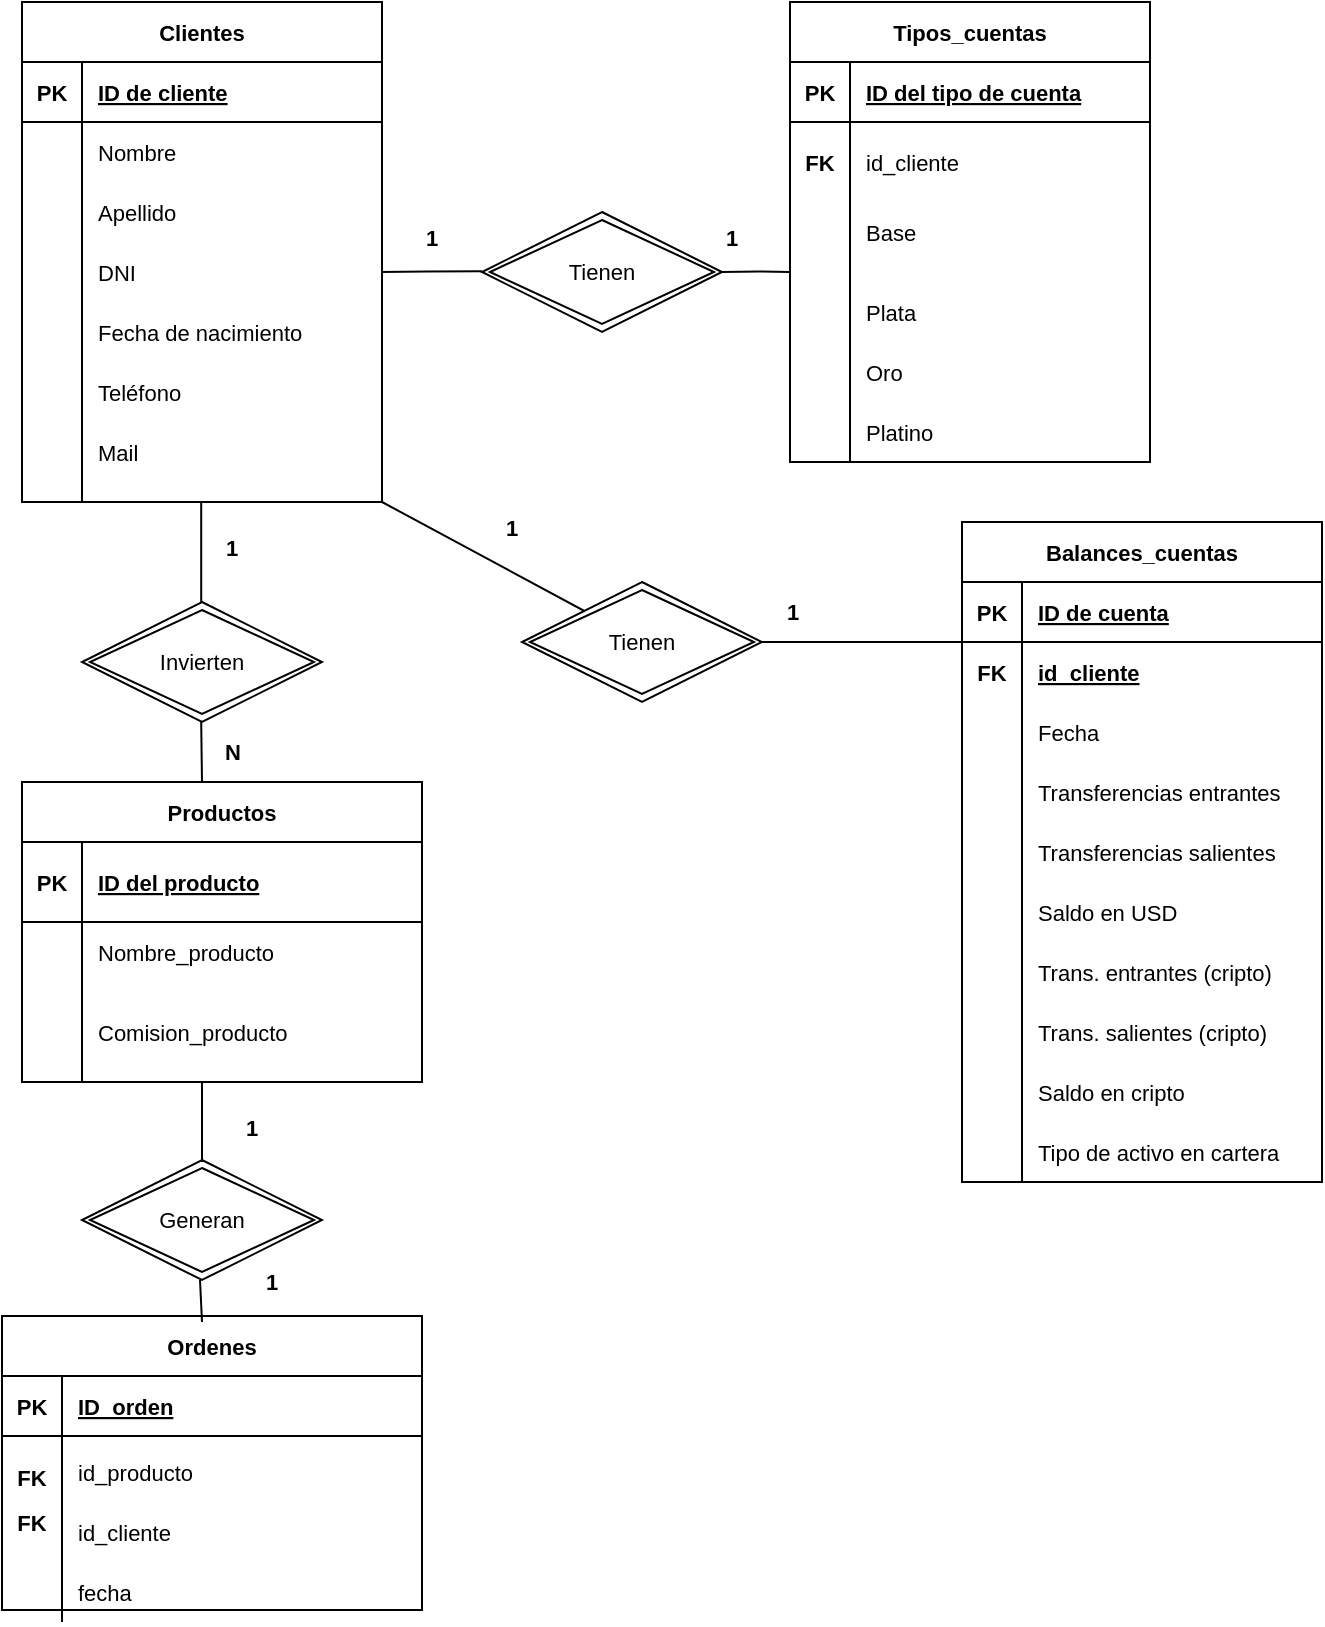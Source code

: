 <mxfile version="20.3.0" type="github">
  <diagram id="ckzgcsahci8-rYzXFJDU" name="Página-1">
    <mxGraphModel dx="1562" dy="655" grid="1" gridSize="10" guides="1" tooltips="1" connect="1" arrows="1" fold="1" page="1" pageScale="1" pageWidth="827" pageHeight="1169" background="none" math="0" shadow="0">
      <root>
        <mxCell id="0" />
        <mxCell id="1" parent="0" />
        <mxCell id="NEdSUjGyFdrofW01_IVh-4" value="Clientes" style="shape=table;startSize=30;container=1;collapsible=1;childLayout=tableLayout;fixedRows=1;rowLines=0;fontStyle=1;align=center;resizeLast=1;fontSize=11;" parent="1" vertex="1">
          <mxGeometry x="30" y="10" width="180" height="250" as="geometry">
            <mxRectangle x="30" y="10" width="50" height="30" as="alternateBounds" />
          </mxGeometry>
        </mxCell>
        <mxCell id="NEdSUjGyFdrofW01_IVh-5" value="" style="shape=tableRow;horizontal=0;startSize=0;swimlaneHead=0;swimlaneBody=0;fillColor=none;collapsible=0;dropTarget=0;points=[[0,0.5],[1,0.5]];portConstraint=eastwest;top=0;left=0;right=0;bottom=1;fontSize=11;" parent="NEdSUjGyFdrofW01_IVh-4" vertex="1">
          <mxGeometry y="30" width="180" height="30" as="geometry" />
        </mxCell>
        <mxCell id="NEdSUjGyFdrofW01_IVh-6" value="PK" style="shape=partialRectangle;connectable=0;fillColor=none;top=0;left=0;bottom=0;right=0;fontStyle=1;overflow=hidden;fontSize=11;" parent="NEdSUjGyFdrofW01_IVh-5" vertex="1">
          <mxGeometry width="30" height="30" as="geometry">
            <mxRectangle width="30" height="30" as="alternateBounds" />
          </mxGeometry>
        </mxCell>
        <mxCell id="NEdSUjGyFdrofW01_IVh-7" value="ID de cliente" style="shape=partialRectangle;connectable=0;fillColor=none;top=0;left=0;bottom=0;right=0;align=left;spacingLeft=6;fontStyle=5;overflow=hidden;fontSize=11;" parent="NEdSUjGyFdrofW01_IVh-5" vertex="1">
          <mxGeometry x="30" width="150" height="30" as="geometry">
            <mxRectangle width="150" height="30" as="alternateBounds" />
          </mxGeometry>
        </mxCell>
        <mxCell id="NEdSUjGyFdrofW01_IVh-8" value="" style="shape=tableRow;horizontal=0;startSize=0;swimlaneHead=0;swimlaneBody=0;fillColor=none;collapsible=0;dropTarget=0;points=[[0,0.5],[1,0.5]];portConstraint=eastwest;top=0;left=0;right=0;bottom=0;fontSize=11;" parent="NEdSUjGyFdrofW01_IVh-4" vertex="1">
          <mxGeometry y="60" width="180" height="30" as="geometry" />
        </mxCell>
        <mxCell id="NEdSUjGyFdrofW01_IVh-9" value="" style="shape=partialRectangle;connectable=0;fillColor=none;top=0;left=0;bottom=0;right=0;editable=1;overflow=hidden;fontSize=11;" parent="NEdSUjGyFdrofW01_IVh-8" vertex="1">
          <mxGeometry width="30" height="30" as="geometry">
            <mxRectangle width="30" height="30" as="alternateBounds" />
          </mxGeometry>
        </mxCell>
        <mxCell id="NEdSUjGyFdrofW01_IVh-10" value="Nombre" style="shape=partialRectangle;connectable=0;fillColor=none;top=0;left=0;bottom=0;right=0;align=left;spacingLeft=6;overflow=hidden;fontSize=11;" parent="NEdSUjGyFdrofW01_IVh-8" vertex="1">
          <mxGeometry x="30" width="150" height="30" as="geometry">
            <mxRectangle width="150" height="30" as="alternateBounds" />
          </mxGeometry>
        </mxCell>
        <mxCell id="NEdSUjGyFdrofW01_IVh-11" value="" style="shape=tableRow;horizontal=0;startSize=0;swimlaneHead=0;swimlaneBody=0;fillColor=none;collapsible=0;dropTarget=0;points=[[0,0.5],[1,0.5]];portConstraint=eastwest;top=0;left=0;right=0;bottom=0;fontSize=11;" parent="NEdSUjGyFdrofW01_IVh-4" vertex="1">
          <mxGeometry y="90" width="180" height="30" as="geometry" />
        </mxCell>
        <mxCell id="NEdSUjGyFdrofW01_IVh-12" value="" style="shape=partialRectangle;connectable=0;fillColor=none;top=0;left=0;bottom=0;right=0;editable=1;overflow=hidden;fontSize=11;" parent="NEdSUjGyFdrofW01_IVh-11" vertex="1">
          <mxGeometry width="30" height="30" as="geometry">
            <mxRectangle width="30" height="30" as="alternateBounds" />
          </mxGeometry>
        </mxCell>
        <mxCell id="NEdSUjGyFdrofW01_IVh-13" value="Apellido" style="shape=partialRectangle;connectable=0;fillColor=none;top=0;left=0;bottom=0;right=0;align=left;spacingLeft=6;overflow=hidden;fontSize=11;" parent="NEdSUjGyFdrofW01_IVh-11" vertex="1">
          <mxGeometry x="30" width="150" height="30" as="geometry">
            <mxRectangle width="150" height="30" as="alternateBounds" />
          </mxGeometry>
        </mxCell>
        <mxCell id="NEdSUjGyFdrofW01_IVh-14" value="" style="shape=tableRow;horizontal=0;startSize=0;swimlaneHead=0;swimlaneBody=0;fillColor=none;collapsible=0;dropTarget=0;points=[[0,0.5],[1,0.5]];portConstraint=eastwest;top=0;left=0;right=0;bottom=0;fontSize=11;" parent="NEdSUjGyFdrofW01_IVh-4" vertex="1">
          <mxGeometry y="120" width="180" height="30" as="geometry" />
        </mxCell>
        <mxCell id="NEdSUjGyFdrofW01_IVh-15" value="" style="shape=partialRectangle;connectable=0;fillColor=none;top=0;left=0;bottom=0;right=0;editable=1;overflow=hidden;fontSize=11;" parent="NEdSUjGyFdrofW01_IVh-14" vertex="1">
          <mxGeometry width="30" height="30" as="geometry">
            <mxRectangle width="30" height="30" as="alternateBounds" />
          </mxGeometry>
        </mxCell>
        <mxCell id="NEdSUjGyFdrofW01_IVh-16" value="DNI" style="shape=partialRectangle;connectable=0;fillColor=none;top=0;left=0;bottom=0;right=0;align=left;spacingLeft=6;overflow=hidden;fontSize=11;" parent="NEdSUjGyFdrofW01_IVh-14" vertex="1">
          <mxGeometry x="30" width="150" height="30" as="geometry">
            <mxRectangle width="150" height="30" as="alternateBounds" />
          </mxGeometry>
        </mxCell>
        <mxCell id="NEdSUjGyFdrofW01_IVh-29" value="" style="shape=partialRectangle;connectable=0;fillColor=none;top=0;left=0;bottom=0;right=0;editable=1;overflow=hidden;fontSize=11;" parent="1" vertex="1">
          <mxGeometry x="30" y="160" width="30" height="30" as="geometry">
            <mxRectangle width="30" height="30" as="alternateBounds" />
          </mxGeometry>
        </mxCell>
        <mxCell id="NEdSUjGyFdrofW01_IVh-43" value="" style="endArrow=none;html=1;rounded=0;fontSize=11;startSize=14;endSize=14;curved=1;" parent="1" edge="1">
          <mxGeometry relative="1" as="geometry">
            <mxPoint x="60" y="160" as="sourcePoint" />
            <mxPoint x="60" y="260" as="targetPoint" />
          </mxGeometry>
        </mxCell>
        <mxCell id="NEdSUjGyFdrofW01_IVh-44" value="Fecha de nacimiento" style="shape=partialRectangle;connectable=0;fillColor=none;top=0;left=0;bottom=0;right=0;align=left;spacingLeft=6;overflow=hidden;fontSize=11;" parent="1" vertex="1">
          <mxGeometry x="60" y="160" width="150" height="30" as="geometry">
            <mxRectangle width="150" height="30" as="alternateBounds" />
          </mxGeometry>
        </mxCell>
        <mxCell id="NEdSUjGyFdrofW01_IVh-45" value="Teléfono" style="shape=partialRectangle;connectable=0;fillColor=none;top=0;left=0;bottom=0;right=0;align=left;spacingLeft=6;overflow=hidden;fontSize=11;" parent="1" vertex="1">
          <mxGeometry x="60" y="190" width="150" height="30" as="geometry">
            <mxRectangle width="150" height="30" as="alternateBounds" />
          </mxGeometry>
        </mxCell>
        <mxCell id="NEdSUjGyFdrofW01_IVh-46" value="Mail" style="shape=partialRectangle;connectable=0;fillColor=none;top=0;left=0;bottom=0;right=0;align=left;spacingLeft=6;overflow=hidden;fontSize=11;" parent="1" vertex="1">
          <mxGeometry x="60" y="220" width="150" height="30" as="geometry">
            <mxRectangle width="150" height="30" as="alternateBounds" />
          </mxGeometry>
        </mxCell>
        <mxCell id="NEdSUjGyFdrofW01_IVh-68" value="Tienen" style="shape=rhombus;double=1;perimeter=rhombusPerimeter;whiteSpace=wrap;html=1;align=center;fontSize=11;" parent="1" vertex="1">
          <mxGeometry x="260" y="115" width="120" height="60" as="geometry" />
        </mxCell>
        <mxCell id="NEdSUjGyFdrofW01_IVh-75" value="" style="endArrow=none;html=1;rounded=0;fontSize=11;startSize=14;endSize=14;curved=1;exitX=1;exitY=0.5;exitDx=0;exitDy=0;" parent="1" source="NEdSUjGyFdrofW01_IVh-14" edge="1">
          <mxGeometry relative="1" as="geometry">
            <mxPoint x="220" y="145" as="sourcePoint" />
            <mxPoint x="260" y="144.6" as="targetPoint" />
            <Array as="points">
              <mxPoint x="230" y="144.6" />
            </Array>
          </mxGeometry>
        </mxCell>
        <mxCell id="NEdSUjGyFdrofW01_IVh-77" value="" style="endArrow=none;html=1;rounded=0;fontSize=11;startSize=14;endSize=14;curved=1;exitX=1;exitY=0.5;exitDx=0;exitDy=0;entryX=0;entryY=0.5;entryDx=0;entryDy=0;" parent="1" edge="1">
          <mxGeometry relative="1" as="geometry">
            <mxPoint x="380" y="145" as="sourcePoint" />
            <mxPoint x="413.5" y="145" as="targetPoint" />
            <Array as="points">
              <mxPoint x="400" y="144.6" />
            </Array>
          </mxGeometry>
        </mxCell>
        <mxCell id="NEdSUjGyFdrofW01_IVh-78" value="Tipos_cuentas" style="shape=table;startSize=30;container=1;collapsible=1;childLayout=tableLayout;fixedRows=1;rowLines=0;fontStyle=1;align=center;resizeLast=1;fontSize=11;" parent="1" vertex="1">
          <mxGeometry x="414" y="10" width="180" height="230" as="geometry">
            <mxRectangle x="30" y="10" width="50" height="30" as="alternateBounds" />
          </mxGeometry>
        </mxCell>
        <mxCell id="NEdSUjGyFdrofW01_IVh-79" value="" style="shape=tableRow;horizontal=0;startSize=0;swimlaneHead=0;swimlaneBody=0;fillColor=none;collapsible=0;dropTarget=0;points=[[0,0.5],[1,0.5]];portConstraint=eastwest;top=0;left=0;right=0;bottom=1;fontSize=11;" parent="NEdSUjGyFdrofW01_IVh-78" vertex="1">
          <mxGeometry y="30" width="180" height="30" as="geometry" />
        </mxCell>
        <mxCell id="NEdSUjGyFdrofW01_IVh-80" value="PK" style="shape=partialRectangle;connectable=0;fillColor=none;top=0;left=0;bottom=0;right=0;fontStyle=1;overflow=hidden;fontSize=11;" parent="NEdSUjGyFdrofW01_IVh-79" vertex="1">
          <mxGeometry width="30" height="30" as="geometry">
            <mxRectangle width="30" height="30" as="alternateBounds" />
          </mxGeometry>
        </mxCell>
        <mxCell id="NEdSUjGyFdrofW01_IVh-81" value="ID del tipo de cuenta" style="shape=partialRectangle;connectable=0;fillColor=none;top=0;left=0;bottom=0;right=0;align=left;spacingLeft=6;fontStyle=5;overflow=hidden;fontSize=11;" parent="NEdSUjGyFdrofW01_IVh-79" vertex="1">
          <mxGeometry x="30" width="150" height="30" as="geometry">
            <mxRectangle width="150" height="30" as="alternateBounds" />
          </mxGeometry>
        </mxCell>
        <mxCell id="NEdSUjGyFdrofW01_IVh-82" value="" style="shape=tableRow;horizontal=0;startSize=0;swimlaneHead=0;swimlaneBody=0;fillColor=none;collapsible=0;dropTarget=0;points=[[0,0.5],[1,0.5]];portConstraint=eastwest;top=0;left=0;right=0;bottom=0;fontSize=11;" parent="NEdSUjGyFdrofW01_IVh-78" vertex="1">
          <mxGeometry y="60" width="180" height="30" as="geometry" />
        </mxCell>
        <mxCell id="NEdSUjGyFdrofW01_IVh-83" value="" style="shape=partialRectangle;connectable=0;fillColor=none;top=0;left=0;bottom=0;right=0;editable=1;overflow=hidden;fontSize=11;" parent="NEdSUjGyFdrofW01_IVh-82" vertex="1">
          <mxGeometry width="30" height="30" as="geometry">
            <mxRectangle width="30" height="30" as="alternateBounds" />
          </mxGeometry>
        </mxCell>
        <mxCell id="NEdSUjGyFdrofW01_IVh-84" value="" style="shape=partialRectangle;connectable=0;fillColor=none;top=0;left=0;bottom=0;right=0;align=left;spacingLeft=6;overflow=hidden;fontSize=11;" parent="NEdSUjGyFdrofW01_IVh-82" vertex="1">
          <mxGeometry x="30" width="150" height="30" as="geometry">
            <mxRectangle width="150" height="30" as="alternateBounds" />
          </mxGeometry>
        </mxCell>
        <mxCell id="NEdSUjGyFdrofW01_IVh-85" value="" style="shape=tableRow;horizontal=0;startSize=0;swimlaneHead=0;swimlaneBody=0;fillColor=none;collapsible=0;dropTarget=0;points=[[0,0.5],[1,0.5]];portConstraint=eastwest;top=0;left=0;right=0;bottom=0;fontSize=11;" parent="NEdSUjGyFdrofW01_IVh-78" vertex="1">
          <mxGeometry y="90" width="180" height="30" as="geometry" />
        </mxCell>
        <mxCell id="NEdSUjGyFdrofW01_IVh-86" value="" style="shape=partialRectangle;connectable=0;fillColor=none;top=0;left=0;bottom=0;right=0;editable=1;overflow=hidden;fontSize=11;" parent="NEdSUjGyFdrofW01_IVh-85" vertex="1">
          <mxGeometry width="30" height="30" as="geometry">
            <mxRectangle width="30" height="30" as="alternateBounds" />
          </mxGeometry>
        </mxCell>
        <mxCell id="NEdSUjGyFdrofW01_IVh-87" value="" style="shape=partialRectangle;connectable=0;fillColor=none;top=0;left=0;bottom=0;right=0;align=left;spacingLeft=6;overflow=hidden;fontSize=11;" parent="NEdSUjGyFdrofW01_IVh-85" vertex="1">
          <mxGeometry x="30" width="150" height="30" as="geometry">
            <mxRectangle width="150" height="30" as="alternateBounds" />
          </mxGeometry>
        </mxCell>
        <mxCell id="NEdSUjGyFdrofW01_IVh-88" value="" style="shape=tableRow;horizontal=0;startSize=0;swimlaneHead=0;swimlaneBody=0;fillColor=none;collapsible=0;dropTarget=0;points=[[0,0.5],[1,0.5]];portConstraint=eastwest;top=0;left=0;right=0;bottom=0;fontSize=11;" parent="NEdSUjGyFdrofW01_IVh-78" vertex="1">
          <mxGeometry y="120" width="180" height="30" as="geometry" />
        </mxCell>
        <mxCell id="NEdSUjGyFdrofW01_IVh-89" value="" style="shape=partialRectangle;connectable=0;fillColor=none;top=0;left=0;bottom=0;right=0;editable=1;overflow=hidden;fontSize=11;" parent="NEdSUjGyFdrofW01_IVh-88" vertex="1">
          <mxGeometry width="30" height="30" as="geometry">
            <mxRectangle width="30" height="30" as="alternateBounds" />
          </mxGeometry>
        </mxCell>
        <mxCell id="NEdSUjGyFdrofW01_IVh-90" value="" style="shape=partialRectangle;connectable=0;fillColor=none;top=0;left=0;bottom=0;right=0;align=left;spacingLeft=6;overflow=hidden;fontSize=11;" parent="NEdSUjGyFdrofW01_IVh-88" vertex="1">
          <mxGeometry x="30" width="150" height="30" as="geometry">
            <mxRectangle width="150" height="30" as="alternateBounds" />
          </mxGeometry>
        </mxCell>
        <mxCell id="NEdSUjGyFdrofW01_IVh-91" value="" style="endArrow=none;html=1;rounded=0;fontSize=11;startSize=14;endSize=14;curved=1;" parent="1" edge="1">
          <mxGeometry relative="1" as="geometry">
            <mxPoint x="444" y="160" as="sourcePoint" />
            <mxPoint x="444" y="240" as="targetPoint" />
          </mxGeometry>
        </mxCell>
        <mxCell id="NEdSUjGyFdrofW01_IVh-92" value="&lt;b&gt;1&lt;/b&gt;" style="text;html=1;align=center;verticalAlign=middle;resizable=0;points=[];autosize=1;strokeColor=none;fillColor=none;fontSize=11;" parent="1" vertex="1">
          <mxGeometry x="400" y="300" width="30" height="30" as="geometry" />
        </mxCell>
        <mxCell id="NEdSUjGyFdrofW01_IVh-95" value="Platino" style="shape=partialRectangle;connectable=0;fillColor=none;top=0;left=0;bottom=0;right=0;align=left;spacingLeft=6;overflow=hidden;fontSize=11;" parent="1" vertex="1">
          <mxGeometry x="444" y="210" width="150" height="30" as="geometry">
            <mxRectangle width="150" height="30" as="alternateBounds" />
          </mxGeometry>
        </mxCell>
        <mxCell id="NEdSUjGyFdrofW01_IVh-98" value="" style="endArrow=none;html=1;rounded=0;fontSize=11;startSize=14;endSize=14;curved=1;" parent="1" edge="1">
          <mxGeometry relative="1" as="geometry">
            <mxPoint x="119.6" y="260" as="sourcePoint" />
            <mxPoint x="119.6" y="310" as="targetPoint" />
            <Array as="points">
              <mxPoint x="119.6" y="280" />
            </Array>
          </mxGeometry>
        </mxCell>
        <mxCell id="NEdSUjGyFdrofW01_IVh-99" value="Invierten" style="shape=rhombus;double=1;perimeter=rhombusPerimeter;whiteSpace=wrap;html=1;align=center;fontSize=11;" parent="1" vertex="1">
          <mxGeometry x="60" y="310" width="120" height="60" as="geometry" />
        </mxCell>
        <mxCell id="NEdSUjGyFdrofW01_IVh-100" value="Productos" style="shape=table;startSize=30;container=1;collapsible=1;childLayout=tableLayout;fixedRows=1;rowLines=0;fontStyle=1;align=center;resizeLast=1;fontSize=11;" parent="1" vertex="1">
          <mxGeometry x="30" y="400" width="200" height="150" as="geometry">
            <mxRectangle x="30" y="10" width="50" height="30" as="alternateBounds" />
          </mxGeometry>
        </mxCell>
        <mxCell id="NEdSUjGyFdrofW01_IVh-101" value="" style="shape=tableRow;horizontal=0;startSize=0;swimlaneHead=0;swimlaneBody=0;fillColor=none;collapsible=0;dropTarget=0;points=[[0,0.5],[1,0.5]];portConstraint=eastwest;top=0;left=0;right=0;bottom=1;fontSize=11;" parent="NEdSUjGyFdrofW01_IVh-100" vertex="1">
          <mxGeometry y="30" width="200" height="40" as="geometry" />
        </mxCell>
        <mxCell id="NEdSUjGyFdrofW01_IVh-102" value="PK" style="shape=partialRectangle;connectable=0;fillColor=none;top=0;left=0;bottom=0;right=0;fontStyle=1;overflow=hidden;fontSize=11;" parent="NEdSUjGyFdrofW01_IVh-101" vertex="1">
          <mxGeometry width="30" height="40" as="geometry">
            <mxRectangle width="30" height="40" as="alternateBounds" />
          </mxGeometry>
        </mxCell>
        <mxCell id="NEdSUjGyFdrofW01_IVh-103" value="ID del producto" style="shape=partialRectangle;connectable=0;fillColor=none;top=0;left=0;bottom=0;right=0;align=left;spacingLeft=6;fontStyle=5;overflow=hidden;fontSize=11;" parent="NEdSUjGyFdrofW01_IVh-101" vertex="1">
          <mxGeometry x="30" width="170" height="40" as="geometry">
            <mxRectangle width="170" height="40" as="alternateBounds" />
          </mxGeometry>
        </mxCell>
        <mxCell id="NEdSUjGyFdrofW01_IVh-104" value="" style="shape=tableRow;horizontal=0;startSize=0;swimlaneHead=0;swimlaneBody=0;fillColor=none;collapsible=0;dropTarget=0;points=[[0,0.5],[1,0.5]];portConstraint=eastwest;top=0;left=0;right=0;bottom=0;fontSize=11;" parent="NEdSUjGyFdrofW01_IVh-100" vertex="1">
          <mxGeometry y="70" width="200" height="20" as="geometry" />
        </mxCell>
        <mxCell id="NEdSUjGyFdrofW01_IVh-105" value="" style="shape=partialRectangle;connectable=0;fillColor=none;top=0;left=0;bottom=0;right=0;editable=1;overflow=hidden;fontSize=11;" parent="NEdSUjGyFdrofW01_IVh-104" vertex="1">
          <mxGeometry width="30" height="20" as="geometry">
            <mxRectangle width="30" height="20" as="alternateBounds" />
          </mxGeometry>
        </mxCell>
        <mxCell id="NEdSUjGyFdrofW01_IVh-106" value="" style="shape=partialRectangle;connectable=0;fillColor=none;top=0;left=0;bottom=0;right=0;align=left;spacingLeft=6;overflow=hidden;fontSize=11;" parent="NEdSUjGyFdrofW01_IVh-104" vertex="1">
          <mxGeometry x="30" width="170" height="20" as="geometry">
            <mxRectangle width="170" height="20" as="alternateBounds" />
          </mxGeometry>
        </mxCell>
        <mxCell id="NEdSUjGyFdrofW01_IVh-107" value="" style="shape=tableRow;horizontal=0;startSize=0;swimlaneHead=0;swimlaneBody=0;fillColor=none;collapsible=0;dropTarget=0;points=[[0,0.5],[1,0.5]];portConstraint=eastwest;top=0;left=0;right=0;bottom=0;fontSize=11;" parent="NEdSUjGyFdrofW01_IVh-100" vertex="1">
          <mxGeometry y="90" width="200" height="30" as="geometry" />
        </mxCell>
        <mxCell id="NEdSUjGyFdrofW01_IVh-108" value="" style="shape=partialRectangle;connectable=0;fillColor=none;top=0;left=0;bottom=0;right=0;editable=1;overflow=hidden;fontSize=11;" parent="NEdSUjGyFdrofW01_IVh-107" vertex="1">
          <mxGeometry width="30" height="30" as="geometry">
            <mxRectangle width="30" height="30" as="alternateBounds" />
          </mxGeometry>
        </mxCell>
        <mxCell id="NEdSUjGyFdrofW01_IVh-109" value="" style="shape=partialRectangle;connectable=0;fillColor=none;top=0;left=0;bottom=0;right=0;align=left;spacingLeft=6;overflow=hidden;fontSize=11;" parent="NEdSUjGyFdrofW01_IVh-107" vertex="1">
          <mxGeometry x="30" width="170" height="30" as="geometry">
            <mxRectangle width="170" height="30" as="alternateBounds" />
          </mxGeometry>
        </mxCell>
        <mxCell id="NEdSUjGyFdrofW01_IVh-110" value="" style="shape=tableRow;horizontal=0;startSize=0;swimlaneHead=0;swimlaneBody=0;fillColor=none;collapsible=0;dropTarget=0;points=[[0,0.5],[1,0.5]];portConstraint=eastwest;top=0;left=0;right=0;bottom=0;fontSize=11;" parent="NEdSUjGyFdrofW01_IVh-100" vertex="1">
          <mxGeometry y="120" width="200" height="30" as="geometry" />
        </mxCell>
        <mxCell id="NEdSUjGyFdrofW01_IVh-111" value="" style="shape=partialRectangle;connectable=0;fillColor=none;top=0;left=0;bottom=0;right=0;editable=1;overflow=hidden;fontSize=11;" parent="NEdSUjGyFdrofW01_IVh-110" vertex="1">
          <mxGeometry width="30" height="30" as="geometry">
            <mxRectangle width="30" height="30" as="alternateBounds" />
          </mxGeometry>
        </mxCell>
        <mxCell id="NEdSUjGyFdrofW01_IVh-112" value="" style="shape=partialRectangle;connectable=0;fillColor=none;top=0;left=0;bottom=0;right=0;align=left;spacingLeft=6;overflow=hidden;fontSize=11;" parent="NEdSUjGyFdrofW01_IVh-110" vertex="1">
          <mxGeometry x="30" width="170" height="30" as="geometry">
            <mxRectangle width="170" height="30" as="alternateBounds" />
          </mxGeometry>
        </mxCell>
        <mxCell id="NEdSUjGyFdrofW01_IVh-114" value="" style="endArrow=none;html=1;rounded=0;fontSize=11;startSize=14;endSize=14;curved=1;" parent="1" edge="1">
          <mxGeometry relative="1" as="geometry">
            <mxPoint x="119.6" y="370" as="sourcePoint" />
            <mxPoint x="120" y="400" as="targetPoint" />
          </mxGeometry>
        </mxCell>
        <mxCell id="NEdSUjGyFdrofW01_IVh-115" value="&lt;div&gt;&lt;b&gt;N&lt;/b&gt;&lt;/div&gt;" style="text;html=1;align=center;verticalAlign=middle;resizable=0;points=[];autosize=1;strokeColor=none;fillColor=none;fontSize=11;" parent="1" vertex="1">
          <mxGeometry x="120" y="370" width="30" height="30" as="geometry" />
        </mxCell>
        <mxCell id="NEdSUjGyFdrofW01_IVh-116" value="&lt;b&gt;1&lt;/b&gt;" style="text;whiteSpace=wrap;html=1;fontSize=11;" parent="1" vertex="1">
          <mxGeometry x="230" y="115" width="40" height="40" as="geometry" />
        </mxCell>
        <mxCell id="NEdSUjGyFdrofW01_IVh-118" value="&lt;b&gt;1&lt;/b&gt;" style="text;whiteSpace=wrap;html=1;fontSize=11;" parent="1" vertex="1">
          <mxGeometry x="130" y="270" width="40" height="40" as="geometry" />
        </mxCell>
        <mxCell id="NEdSUjGyFdrofW01_IVh-148" value="" style="endArrow=none;html=1;rounded=0;fontSize=11;startSize=14;endSize=14;curved=1;" parent="1" edge="1">
          <mxGeometry width="50" height="50" relative="1" as="geometry">
            <mxPoint x="210" y="260" as="sourcePoint" />
            <mxPoint x="340" y="330" as="targetPoint" />
          </mxGeometry>
        </mxCell>
        <mxCell id="NEdSUjGyFdrofW01_IVh-149" value="Tienen" style="shape=rhombus;double=1;perimeter=rhombusPerimeter;whiteSpace=wrap;html=1;align=center;fontSize=11;" parent="1" vertex="1">
          <mxGeometry x="280" y="300" width="120" height="60" as="geometry" />
        </mxCell>
        <mxCell id="NEdSUjGyFdrofW01_IVh-151" value="" style="endArrow=none;html=1;rounded=0;fontSize=11;startSize=14;endSize=14;curved=1;exitX=1;exitY=0.5;exitDx=0;exitDy=0;" parent="1" source="NEdSUjGyFdrofW01_IVh-149" edge="1">
          <mxGeometry relative="1" as="geometry">
            <mxPoint x="460" y="329.6" as="sourcePoint" />
            <mxPoint x="500" y="330" as="targetPoint" />
          </mxGeometry>
        </mxCell>
        <mxCell id="NEdSUjGyFdrofW01_IVh-152" value="Balances_cuentas" style="shape=table;startSize=30;container=1;collapsible=1;childLayout=tableLayout;fixedRows=1;rowLines=0;fontStyle=1;align=center;resizeLast=1;fontSize=11;" parent="1" vertex="1">
          <mxGeometry x="500" y="270" width="180" height="330" as="geometry">
            <mxRectangle x="30" y="10" width="50" height="30" as="alternateBounds" />
          </mxGeometry>
        </mxCell>
        <mxCell id="NEdSUjGyFdrofW01_IVh-153" value="" style="shape=tableRow;horizontal=0;startSize=0;swimlaneHead=0;swimlaneBody=0;fillColor=none;collapsible=0;dropTarget=0;points=[[0,0.5],[1,0.5]];portConstraint=eastwest;top=0;left=0;right=0;bottom=1;fontSize=11;" parent="NEdSUjGyFdrofW01_IVh-152" vertex="1">
          <mxGeometry y="30" width="180" height="30" as="geometry" />
        </mxCell>
        <mxCell id="NEdSUjGyFdrofW01_IVh-154" value="PK" style="shape=partialRectangle;connectable=0;fillColor=none;top=0;left=0;bottom=0;right=0;fontStyle=1;overflow=hidden;fontSize=11;" parent="NEdSUjGyFdrofW01_IVh-153" vertex="1">
          <mxGeometry width="30" height="30" as="geometry">
            <mxRectangle width="30" height="30" as="alternateBounds" />
          </mxGeometry>
        </mxCell>
        <mxCell id="NEdSUjGyFdrofW01_IVh-155" value="ID de cuenta" style="shape=partialRectangle;connectable=0;fillColor=none;top=0;left=0;bottom=0;right=0;align=left;spacingLeft=6;fontStyle=5;overflow=hidden;fontSize=11;" parent="NEdSUjGyFdrofW01_IVh-153" vertex="1">
          <mxGeometry x="30" width="150" height="30" as="geometry">
            <mxRectangle width="150" height="30" as="alternateBounds" />
          </mxGeometry>
        </mxCell>
        <mxCell id="NEdSUjGyFdrofW01_IVh-156" value="" style="shape=tableRow;horizontal=0;startSize=0;swimlaneHead=0;swimlaneBody=0;fillColor=none;collapsible=0;dropTarget=0;points=[[0,0.5],[1,0.5]];portConstraint=eastwest;top=0;left=0;right=0;bottom=0;fontSize=11;" parent="NEdSUjGyFdrofW01_IVh-152" vertex="1">
          <mxGeometry y="60" width="180" height="30" as="geometry" />
        </mxCell>
        <mxCell id="NEdSUjGyFdrofW01_IVh-157" value="" style="shape=partialRectangle;connectable=0;fillColor=none;top=0;left=0;bottom=0;right=0;editable=1;overflow=hidden;fontSize=11;" parent="NEdSUjGyFdrofW01_IVh-156" vertex="1">
          <mxGeometry width="30" height="30" as="geometry">
            <mxRectangle width="30" height="30" as="alternateBounds" />
          </mxGeometry>
        </mxCell>
        <mxCell id="NEdSUjGyFdrofW01_IVh-158" value="" style="shape=partialRectangle;connectable=0;fillColor=none;top=0;left=0;bottom=0;right=0;align=left;spacingLeft=6;overflow=hidden;fontSize=11;" parent="NEdSUjGyFdrofW01_IVh-156" vertex="1">
          <mxGeometry x="30" width="150" height="30" as="geometry">
            <mxRectangle width="150" height="30" as="alternateBounds" />
          </mxGeometry>
        </mxCell>
        <mxCell id="NEdSUjGyFdrofW01_IVh-159" value="" style="shape=tableRow;horizontal=0;startSize=0;swimlaneHead=0;swimlaneBody=0;fillColor=none;collapsible=0;dropTarget=0;points=[[0,0.5],[1,0.5]];portConstraint=eastwest;top=0;left=0;right=0;bottom=0;fontSize=11;" parent="NEdSUjGyFdrofW01_IVh-152" vertex="1">
          <mxGeometry y="90" width="180" height="30" as="geometry" />
        </mxCell>
        <mxCell id="NEdSUjGyFdrofW01_IVh-160" value="" style="shape=partialRectangle;connectable=0;fillColor=none;top=0;left=0;bottom=0;right=0;editable=1;overflow=hidden;fontSize=11;" parent="NEdSUjGyFdrofW01_IVh-159" vertex="1">
          <mxGeometry width="30" height="30" as="geometry">
            <mxRectangle width="30" height="30" as="alternateBounds" />
          </mxGeometry>
        </mxCell>
        <mxCell id="NEdSUjGyFdrofW01_IVh-161" value="" style="shape=partialRectangle;connectable=0;fillColor=none;top=0;left=0;bottom=0;right=0;align=left;spacingLeft=6;overflow=hidden;fontSize=11;" parent="NEdSUjGyFdrofW01_IVh-159" vertex="1">
          <mxGeometry x="30" width="150" height="30" as="geometry">
            <mxRectangle width="150" height="30" as="alternateBounds" />
          </mxGeometry>
        </mxCell>
        <mxCell id="NEdSUjGyFdrofW01_IVh-162" value="" style="shape=tableRow;horizontal=0;startSize=0;swimlaneHead=0;swimlaneBody=0;fillColor=none;collapsible=0;dropTarget=0;points=[[0,0.5],[1,0.5]];portConstraint=eastwest;top=0;left=0;right=0;bottom=0;fontSize=11;" parent="NEdSUjGyFdrofW01_IVh-152" vertex="1">
          <mxGeometry y="120" width="180" height="30" as="geometry" />
        </mxCell>
        <mxCell id="NEdSUjGyFdrofW01_IVh-163" value="" style="shape=partialRectangle;connectable=0;fillColor=none;top=0;left=0;bottom=0;right=0;editable=1;overflow=hidden;fontSize=11;" parent="NEdSUjGyFdrofW01_IVh-162" vertex="1">
          <mxGeometry width="30" height="30" as="geometry">
            <mxRectangle width="30" height="30" as="alternateBounds" />
          </mxGeometry>
        </mxCell>
        <mxCell id="NEdSUjGyFdrofW01_IVh-164" value="" style="shape=partialRectangle;connectable=0;fillColor=none;top=0;left=0;bottom=0;right=0;align=left;spacingLeft=6;overflow=hidden;fontSize=11;" parent="NEdSUjGyFdrofW01_IVh-162" vertex="1">
          <mxGeometry x="30" width="150" height="30" as="geometry">
            <mxRectangle width="150" height="30" as="alternateBounds" />
          </mxGeometry>
        </mxCell>
        <mxCell id="NEdSUjGyFdrofW01_IVh-165" value="&lt;b&gt;1&lt;/b&gt;" style="text;whiteSpace=wrap;html=1;fontSize=11;" parent="1" vertex="1">
          <mxGeometry x="270" y="260" width="40" height="40" as="geometry" />
        </mxCell>
        <mxCell id="NEdSUjGyFdrofW01_IVh-166" value="" style="endArrow=none;html=1;rounded=0;fontSize=11;startSize=14;endSize=14;curved=1;" parent="1" edge="1">
          <mxGeometry relative="1" as="geometry">
            <mxPoint x="530" y="420" as="sourcePoint" />
            <mxPoint x="530" y="460" as="targetPoint" />
          </mxGeometry>
        </mxCell>
        <mxCell id="NEdSUjGyFdrofW01_IVh-167" value="Saldo en USD" style="shape=partialRectangle;connectable=0;fillColor=none;top=0;left=0;bottom=0;right=0;align=left;spacingLeft=6;overflow=hidden;fontSize=11;" parent="1" vertex="1">
          <mxGeometry x="530" y="450" width="150" height="30" as="geometry">
            <mxRectangle width="150" height="30" as="alternateBounds" />
          </mxGeometry>
        </mxCell>
        <mxCell id="NEdSUjGyFdrofW01_IVh-171" value="&lt;b&gt;1&lt;/b&gt;" style="text;whiteSpace=wrap;html=1;fontSize=11;" parent="1" vertex="1">
          <mxGeometry x="380" y="115" width="40" height="40" as="geometry" />
        </mxCell>
        <mxCell id="KYPQA2fTUsj8BLMTWYLw-2" value="Trans. entrantes (cripto)" style="shape=partialRectangle;connectable=0;fillColor=none;top=0;left=0;bottom=0;right=0;align=left;spacingLeft=6;overflow=hidden;fontSize=11;" parent="1" vertex="1">
          <mxGeometry x="530" y="480" width="150" height="30" as="geometry">
            <mxRectangle width="150" height="30" as="alternateBounds" />
          </mxGeometry>
        </mxCell>
        <mxCell id="KYPQA2fTUsj8BLMTWYLw-3" value="Trans. salientes (cripto)" style="shape=partialRectangle;connectable=0;fillColor=none;top=0;left=0;bottom=0;right=0;align=left;spacingLeft=6;overflow=hidden;fontSize=11;" parent="1" vertex="1">
          <mxGeometry x="530" y="510" width="150" height="30" as="geometry">
            <mxRectangle width="150" height="30" as="alternateBounds" />
          </mxGeometry>
        </mxCell>
        <mxCell id="KYPQA2fTUsj8BLMTWYLw-4" value="Saldo en cripto" style="shape=partialRectangle;connectable=0;fillColor=none;top=0;left=0;bottom=0;right=0;align=left;spacingLeft=6;overflow=hidden;fontSize=11;" parent="1" vertex="1">
          <mxGeometry x="530" y="540" width="150" height="30" as="geometry">
            <mxRectangle width="150" height="30" as="alternateBounds" />
          </mxGeometry>
        </mxCell>
        <mxCell id="KYPQA2fTUsj8BLMTWYLw-5" value="Tipo de activo en cartera" style="shape=partialRectangle;connectable=0;fillColor=none;top=0;left=0;bottom=0;right=0;align=left;spacingLeft=6;overflow=hidden;fontSize=11;" parent="1" vertex="1">
          <mxGeometry x="530" y="570" width="150" height="30" as="geometry">
            <mxRectangle width="150" height="30" as="alternateBounds" />
          </mxGeometry>
        </mxCell>
        <mxCell id="KYPQA2fTUsj8BLMTWYLw-7" value="" style="endArrow=none;html=1;rounded=0;" parent="1" edge="1">
          <mxGeometry width="50" height="50" relative="1" as="geometry">
            <mxPoint x="530" y="600" as="sourcePoint" />
            <mxPoint x="530" y="450" as="targetPoint" />
          </mxGeometry>
        </mxCell>
        <mxCell id="Y0BxObtk3gd6cPbbaY5w-23" value="Oro" style="shape=partialRectangle;connectable=0;fillColor=none;top=0;left=0;bottom=0;right=0;align=left;spacingLeft=6;overflow=hidden;fontSize=11;" parent="1" vertex="1">
          <mxGeometry x="444" y="180" width="150" height="30" as="geometry">
            <mxRectangle width="150" height="30" as="alternateBounds" />
          </mxGeometry>
        </mxCell>
        <mxCell id="Y0BxObtk3gd6cPbbaY5w-24" value="Plata" style="shape=partialRectangle;connectable=0;fillColor=none;top=0;left=0;bottom=0;right=0;align=left;spacingLeft=6;overflow=hidden;fontSize=11;" parent="1" vertex="1">
          <mxGeometry x="444" y="150" width="150" height="30" as="geometry">
            <mxRectangle width="150" height="30" as="alternateBounds" />
          </mxGeometry>
        </mxCell>
        <mxCell id="Y0BxObtk3gd6cPbbaY5w-25" value="Base" style="shape=partialRectangle;connectable=0;fillColor=none;top=0;left=0;bottom=0;right=0;align=left;spacingLeft=6;overflow=hidden;fontSize=11;" parent="1" vertex="1">
          <mxGeometry x="444" y="110" width="150" height="30" as="geometry">
            <mxRectangle width="150" height="30" as="alternateBounds" />
          </mxGeometry>
        </mxCell>
        <mxCell id="Y0BxObtk3gd6cPbbaY5w-27" value="FK" style="shape=partialRectangle;connectable=0;fillColor=none;top=0;left=0;bottom=0;right=0;fontStyle=1;overflow=hidden;fontSize=11;" parent="1" vertex="1">
          <mxGeometry x="414" y="75" width="30" height="30" as="geometry">
            <mxRectangle width="30" height="30" as="alternateBounds" />
          </mxGeometry>
        </mxCell>
        <mxCell id="Y0BxObtk3gd6cPbbaY5w-28" value="id_cliente" style="shape=partialRectangle;connectable=0;fillColor=none;top=0;left=0;bottom=0;right=0;align=left;spacingLeft=6;overflow=hidden;fontSize=11;" parent="1" vertex="1">
          <mxGeometry x="444" y="75" width="150" height="30" as="geometry">
            <mxRectangle width="150" height="30" as="alternateBounds" />
          </mxGeometry>
        </mxCell>
        <mxCell id="Y0BxObtk3gd6cPbbaY5w-29" value="Transferencias salientes" style="shape=partialRectangle;connectable=0;fillColor=none;top=0;left=0;bottom=0;right=0;align=left;spacingLeft=6;overflow=hidden;fontSize=11;" parent="1" vertex="1">
          <mxGeometry x="530" y="420" width="150" height="30" as="geometry">
            <mxRectangle width="150" height="30" as="alternateBounds" />
          </mxGeometry>
        </mxCell>
        <mxCell id="Y0BxObtk3gd6cPbbaY5w-30" value="Transferencias entrantes" style="shape=partialRectangle;connectable=0;fillColor=none;top=0;left=0;bottom=0;right=0;align=left;spacingLeft=6;overflow=hidden;fontSize=11;" parent="1" vertex="1">
          <mxGeometry x="530" y="390" width="150" height="30" as="geometry">
            <mxRectangle width="150" height="30" as="alternateBounds" />
          </mxGeometry>
        </mxCell>
        <mxCell id="Y0BxObtk3gd6cPbbaY5w-31" value="Fecha" style="shape=partialRectangle;connectable=0;fillColor=none;top=0;left=0;bottom=0;right=0;align=left;spacingLeft=6;overflow=hidden;fontSize=11;" parent="1" vertex="1">
          <mxGeometry x="530" y="360" width="150" height="30" as="geometry">
            <mxRectangle width="150" height="30" as="alternateBounds" />
          </mxGeometry>
        </mxCell>
        <mxCell id="Y0BxObtk3gd6cPbbaY5w-32" value="FK" style="shape=partialRectangle;connectable=0;fillColor=none;top=0;left=0;bottom=0;right=0;fontStyle=1;overflow=hidden;fontSize=11;" parent="1" vertex="1">
          <mxGeometry x="500" y="330" width="30" height="30" as="geometry">
            <mxRectangle width="30" height="30" as="alternateBounds" />
          </mxGeometry>
        </mxCell>
        <mxCell id="Y0BxObtk3gd6cPbbaY5w-33" value="id_cliente" style="shape=partialRectangle;connectable=0;fillColor=none;top=0;left=0;bottom=0;right=0;align=left;spacingLeft=6;fontStyle=5;overflow=hidden;fontSize=11;" parent="1" vertex="1">
          <mxGeometry x="530" y="330" width="150" height="30" as="geometry">
            <mxRectangle width="150" height="30" as="alternateBounds" />
          </mxGeometry>
        </mxCell>
        <mxCell id="Y0BxObtk3gd6cPbbaY5w-35" value="Comision_producto" style="shape=partialRectangle;connectable=0;fillColor=none;top=0;left=0;bottom=0;right=0;align=left;spacingLeft=6;overflow=hidden;fontSize=11;" parent="1" vertex="1">
          <mxGeometry x="60" y="510" width="170" height="30" as="geometry">
            <mxRectangle width="170" height="30" as="alternateBounds" />
          </mxGeometry>
        </mxCell>
        <mxCell id="Y0BxObtk3gd6cPbbaY5w-36" value="Nombre_producto" style="shape=partialRectangle;connectable=0;fillColor=none;top=0;left=0;bottom=0;right=0;align=left;spacingLeft=6;overflow=hidden;fontSize=11;" parent="1" vertex="1">
          <mxGeometry x="60" y="470" width="170" height="30" as="geometry">
            <mxRectangle width="170" height="30" as="alternateBounds" />
          </mxGeometry>
        </mxCell>
        <mxCell id="UjrP7nYgxziAXxFrALu0-4" value="Generan" style="shape=rhombus;double=1;perimeter=rhombusPerimeter;whiteSpace=wrap;html=1;align=center;fontSize=11;" vertex="1" parent="1">
          <mxGeometry x="60" y="589" width="120" height="60" as="geometry" />
        </mxCell>
        <mxCell id="UjrP7nYgxziAXxFrALu0-7" value="Ordenes" style="shape=table;startSize=30;container=1;collapsible=1;childLayout=tableLayout;fixedRows=1;rowLines=0;fontStyle=1;align=center;resizeLast=1;fontSize=11;" vertex="1" parent="1">
          <mxGeometry x="20" y="667" width="210" height="147" as="geometry">
            <mxRectangle x="30" y="10" width="50" height="30" as="alternateBounds" />
          </mxGeometry>
        </mxCell>
        <mxCell id="UjrP7nYgxziAXxFrALu0-8" value="" style="shape=tableRow;horizontal=0;startSize=0;swimlaneHead=0;swimlaneBody=0;fillColor=none;collapsible=0;dropTarget=0;points=[[0,0.5],[1,0.5]];portConstraint=eastwest;top=0;left=0;right=0;bottom=1;fontSize=11;" vertex="1" parent="UjrP7nYgxziAXxFrALu0-7">
          <mxGeometry y="30" width="210" height="30" as="geometry" />
        </mxCell>
        <mxCell id="UjrP7nYgxziAXxFrALu0-9" value="PK" style="shape=partialRectangle;connectable=0;fillColor=none;top=0;left=0;bottom=0;right=0;fontStyle=1;overflow=hidden;fontSize=11;" vertex="1" parent="UjrP7nYgxziAXxFrALu0-8">
          <mxGeometry width="30" height="30" as="geometry">
            <mxRectangle width="30" height="30" as="alternateBounds" />
          </mxGeometry>
        </mxCell>
        <mxCell id="UjrP7nYgxziAXxFrALu0-10" value="ID_orden" style="shape=partialRectangle;connectable=0;fillColor=none;top=0;left=0;bottom=0;right=0;align=left;spacingLeft=6;fontStyle=5;overflow=hidden;fontSize=11;" vertex="1" parent="UjrP7nYgxziAXxFrALu0-8">
          <mxGeometry x="30" width="180" height="30" as="geometry">
            <mxRectangle width="180" height="30" as="alternateBounds" />
          </mxGeometry>
        </mxCell>
        <mxCell id="UjrP7nYgxziAXxFrALu0-11" value="" style="shape=tableRow;horizontal=0;startSize=0;swimlaneHead=0;swimlaneBody=0;fillColor=none;collapsible=0;dropTarget=0;points=[[0,0.5],[1,0.5]];portConstraint=eastwest;top=0;left=0;right=0;bottom=0;fontSize=11;" vertex="1" parent="UjrP7nYgxziAXxFrALu0-7">
          <mxGeometry y="60" width="210" height="30" as="geometry" />
        </mxCell>
        <mxCell id="UjrP7nYgxziAXxFrALu0-12" value="&#xa;FK&#xa;&#xa;" style="shape=partialRectangle;connectable=0;fillColor=none;top=0;left=0;bottom=0;right=0;editable=1;overflow=hidden;fontSize=11;fontStyle=1" vertex="1" parent="UjrP7nYgxziAXxFrALu0-11">
          <mxGeometry width="30" height="30" as="geometry">
            <mxRectangle width="30" height="30" as="alternateBounds" />
          </mxGeometry>
        </mxCell>
        <mxCell id="UjrP7nYgxziAXxFrALu0-13" value="" style="shape=partialRectangle;connectable=0;fillColor=none;top=0;left=0;bottom=0;right=0;align=left;spacingLeft=6;overflow=hidden;fontSize=11;" vertex="1" parent="UjrP7nYgxziAXxFrALu0-11">
          <mxGeometry x="30" width="180" height="30" as="geometry">
            <mxRectangle width="180" height="30" as="alternateBounds" />
          </mxGeometry>
        </mxCell>
        <mxCell id="UjrP7nYgxziAXxFrALu0-14" value="" style="shape=tableRow;horizontal=0;startSize=0;swimlaneHead=0;swimlaneBody=0;fillColor=none;collapsible=0;dropTarget=0;points=[[0,0.5],[1,0.5]];portConstraint=eastwest;top=0;left=0;right=0;bottom=0;fontSize=11;" vertex="1" parent="UjrP7nYgxziAXxFrALu0-7">
          <mxGeometry y="90" width="210" height="26" as="geometry" />
        </mxCell>
        <mxCell id="UjrP7nYgxziAXxFrALu0-15" value="FK" style="shape=partialRectangle;connectable=0;fillColor=none;top=0;left=0;bottom=0;right=0;editable=1;overflow=hidden;fontSize=11;fontStyle=1" vertex="1" parent="UjrP7nYgxziAXxFrALu0-14">
          <mxGeometry width="30" height="26" as="geometry">
            <mxRectangle width="30" height="26" as="alternateBounds" />
          </mxGeometry>
        </mxCell>
        <mxCell id="UjrP7nYgxziAXxFrALu0-16" value="" style="shape=partialRectangle;connectable=0;fillColor=none;top=0;left=0;bottom=0;right=0;align=left;spacingLeft=6;overflow=hidden;fontSize=11;" vertex="1" parent="UjrP7nYgxziAXxFrALu0-14">
          <mxGeometry x="30" width="180" height="26" as="geometry">
            <mxRectangle width="180" height="26" as="alternateBounds" />
          </mxGeometry>
        </mxCell>
        <mxCell id="UjrP7nYgxziAXxFrALu0-17" value="" style="shape=tableRow;horizontal=0;startSize=0;swimlaneHead=0;swimlaneBody=0;fillColor=none;collapsible=0;dropTarget=0;points=[[0,0.5],[1,0.5]];portConstraint=eastwest;top=0;left=0;right=0;bottom=0;fontSize=11;" vertex="1" parent="UjrP7nYgxziAXxFrALu0-7">
          <mxGeometry y="116" width="210" height="31" as="geometry" />
        </mxCell>
        <mxCell id="UjrP7nYgxziAXxFrALu0-18" value="" style="shape=partialRectangle;connectable=0;fillColor=none;top=0;left=0;bottom=0;right=0;editable=1;overflow=hidden;fontSize=11;" vertex="1" parent="UjrP7nYgxziAXxFrALu0-17">
          <mxGeometry width="30" height="31" as="geometry">
            <mxRectangle width="30" height="31" as="alternateBounds" />
          </mxGeometry>
        </mxCell>
        <mxCell id="UjrP7nYgxziAXxFrALu0-19" value="" style="shape=partialRectangle;connectable=0;fillColor=none;top=0;left=0;bottom=0;right=0;align=left;spacingLeft=6;overflow=hidden;fontSize=11;" vertex="1" parent="UjrP7nYgxziAXxFrALu0-17">
          <mxGeometry x="30" width="180" height="31" as="geometry">
            <mxRectangle width="180" height="31" as="alternateBounds" />
          </mxGeometry>
        </mxCell>
        <mxCell id="UjrP7nYgxziAXxFrALu0-24" value="" style="endArrow=none;html=1;rounded=0;" edge="1" parent="1">
          <mxGeometry width="50" height="50" relative="1" as="geometry">
            <mxPoint x="120" y="590" as="sourcePoint" />
            <mxPoint x="120" y="550" as="targetPoint" />
          </mxGeometry>
        </mxCell>
        <mxCell id="UjrP7nYgxziAXxFrALu0-27" value="" style="endArrow=none;html=1;rounded=0;" edge="1" parent="1">
          <mxGeometry width="50" height="50" relative="1" as="geometry">
            <mxPoint x="50" y="820" as="sourcePoint" />
            <mxPoint x="50" y="790" as="targetPoint" />
          </mxGeometry>
        </mxCell>
        <mxCell id="UjrP7nYgxziAXxFrALu0-28" value="id_producto" style="shape=partialRectangle;connectable=0;fillColor=none;top=0;left=0;bottom=0;right=0;align=left;spacingLeft=6;overflow=hidden;fontSize=11;" vertex="1" parent="1">
          <mxGeometry x="50" y="730" width="170" height="30" as="geometry">
            <mxRectangle width="170" height="30" as="alternateBounds" />
          </mxGeometry>
        </mxCell>
        <mxCell id="UjrP7nYgxziAXxFrALu0-29" value="id_cliente" style="shape=partialRectangle;connectable=0;fillColor=none;top=0;left=0;bottom=0;right=0;align=left;spacingLeft=6;overflow=hidden;fontSize=11;" vertex="1" parent="1">
          <mxGeometry x="50" y="760" width="170" height="30" as="geometry">
            <mxRectangle width="170" height="30" as="alternateBounds" />
          </mxGeometry>
        </mxCell>
        <mxCell id="UjrP7nYgxziAXxFrALu0-30" value="fecha" style="shape=partialRectangle;connectable=0;fillColor=none;top=0;left=0;bottom=0;right=0;align=left;spacingLeft=6;overflow=hidden;fontSize=11;" vertex="1" parent="1">
          <mxGeometry x="50" y="790" width="170" height="30" as="geometry">
            <mxRectangle width="170" height="30" as="alternateBounds" />
          </mxGeometry>
        </mxCell>
        <mxCell id="UjrP7nYgxziAXxFrALu0-31" value="" style="endArrow=none;html=1;rounded=0;" edge="1" parent="1">
          <mxGeometry width="50" height="50" relative="1" as="geometry">
            <mxPoint x="120" y="670" as="sourcePoint" />
            <mxPoint x="119" y="649" as="targetPoint" />
          </mxGeometry>
        </mxCell>
        <mxCell id="UjrP7nYgxziAXxFrALu0-32" value="&lt;b&gt;1&lt;/b&gt;" style="text;whiteSpace=wrap;html=1;fontSize=11;" vertex="1" parent="1">
          <mxGeometry x="140" y="560" width="40" height="40" as="geometry" />
        </mxCell>
        <mxCell id="UjrP7nYgxziAXxFrALu0-33" value="&lt;b&gt;1&lt;/b&gt;" style="text;whiteSpace=wrap;html=1;fontSize=11;" vertex="1" parent="1">
          <mxGeometry x="150" y="637" width="110" height="30" as="geometry" />
        </mxCell>
      </root>
    </mxGraphModel>
  </diagram>
</mxfile>
